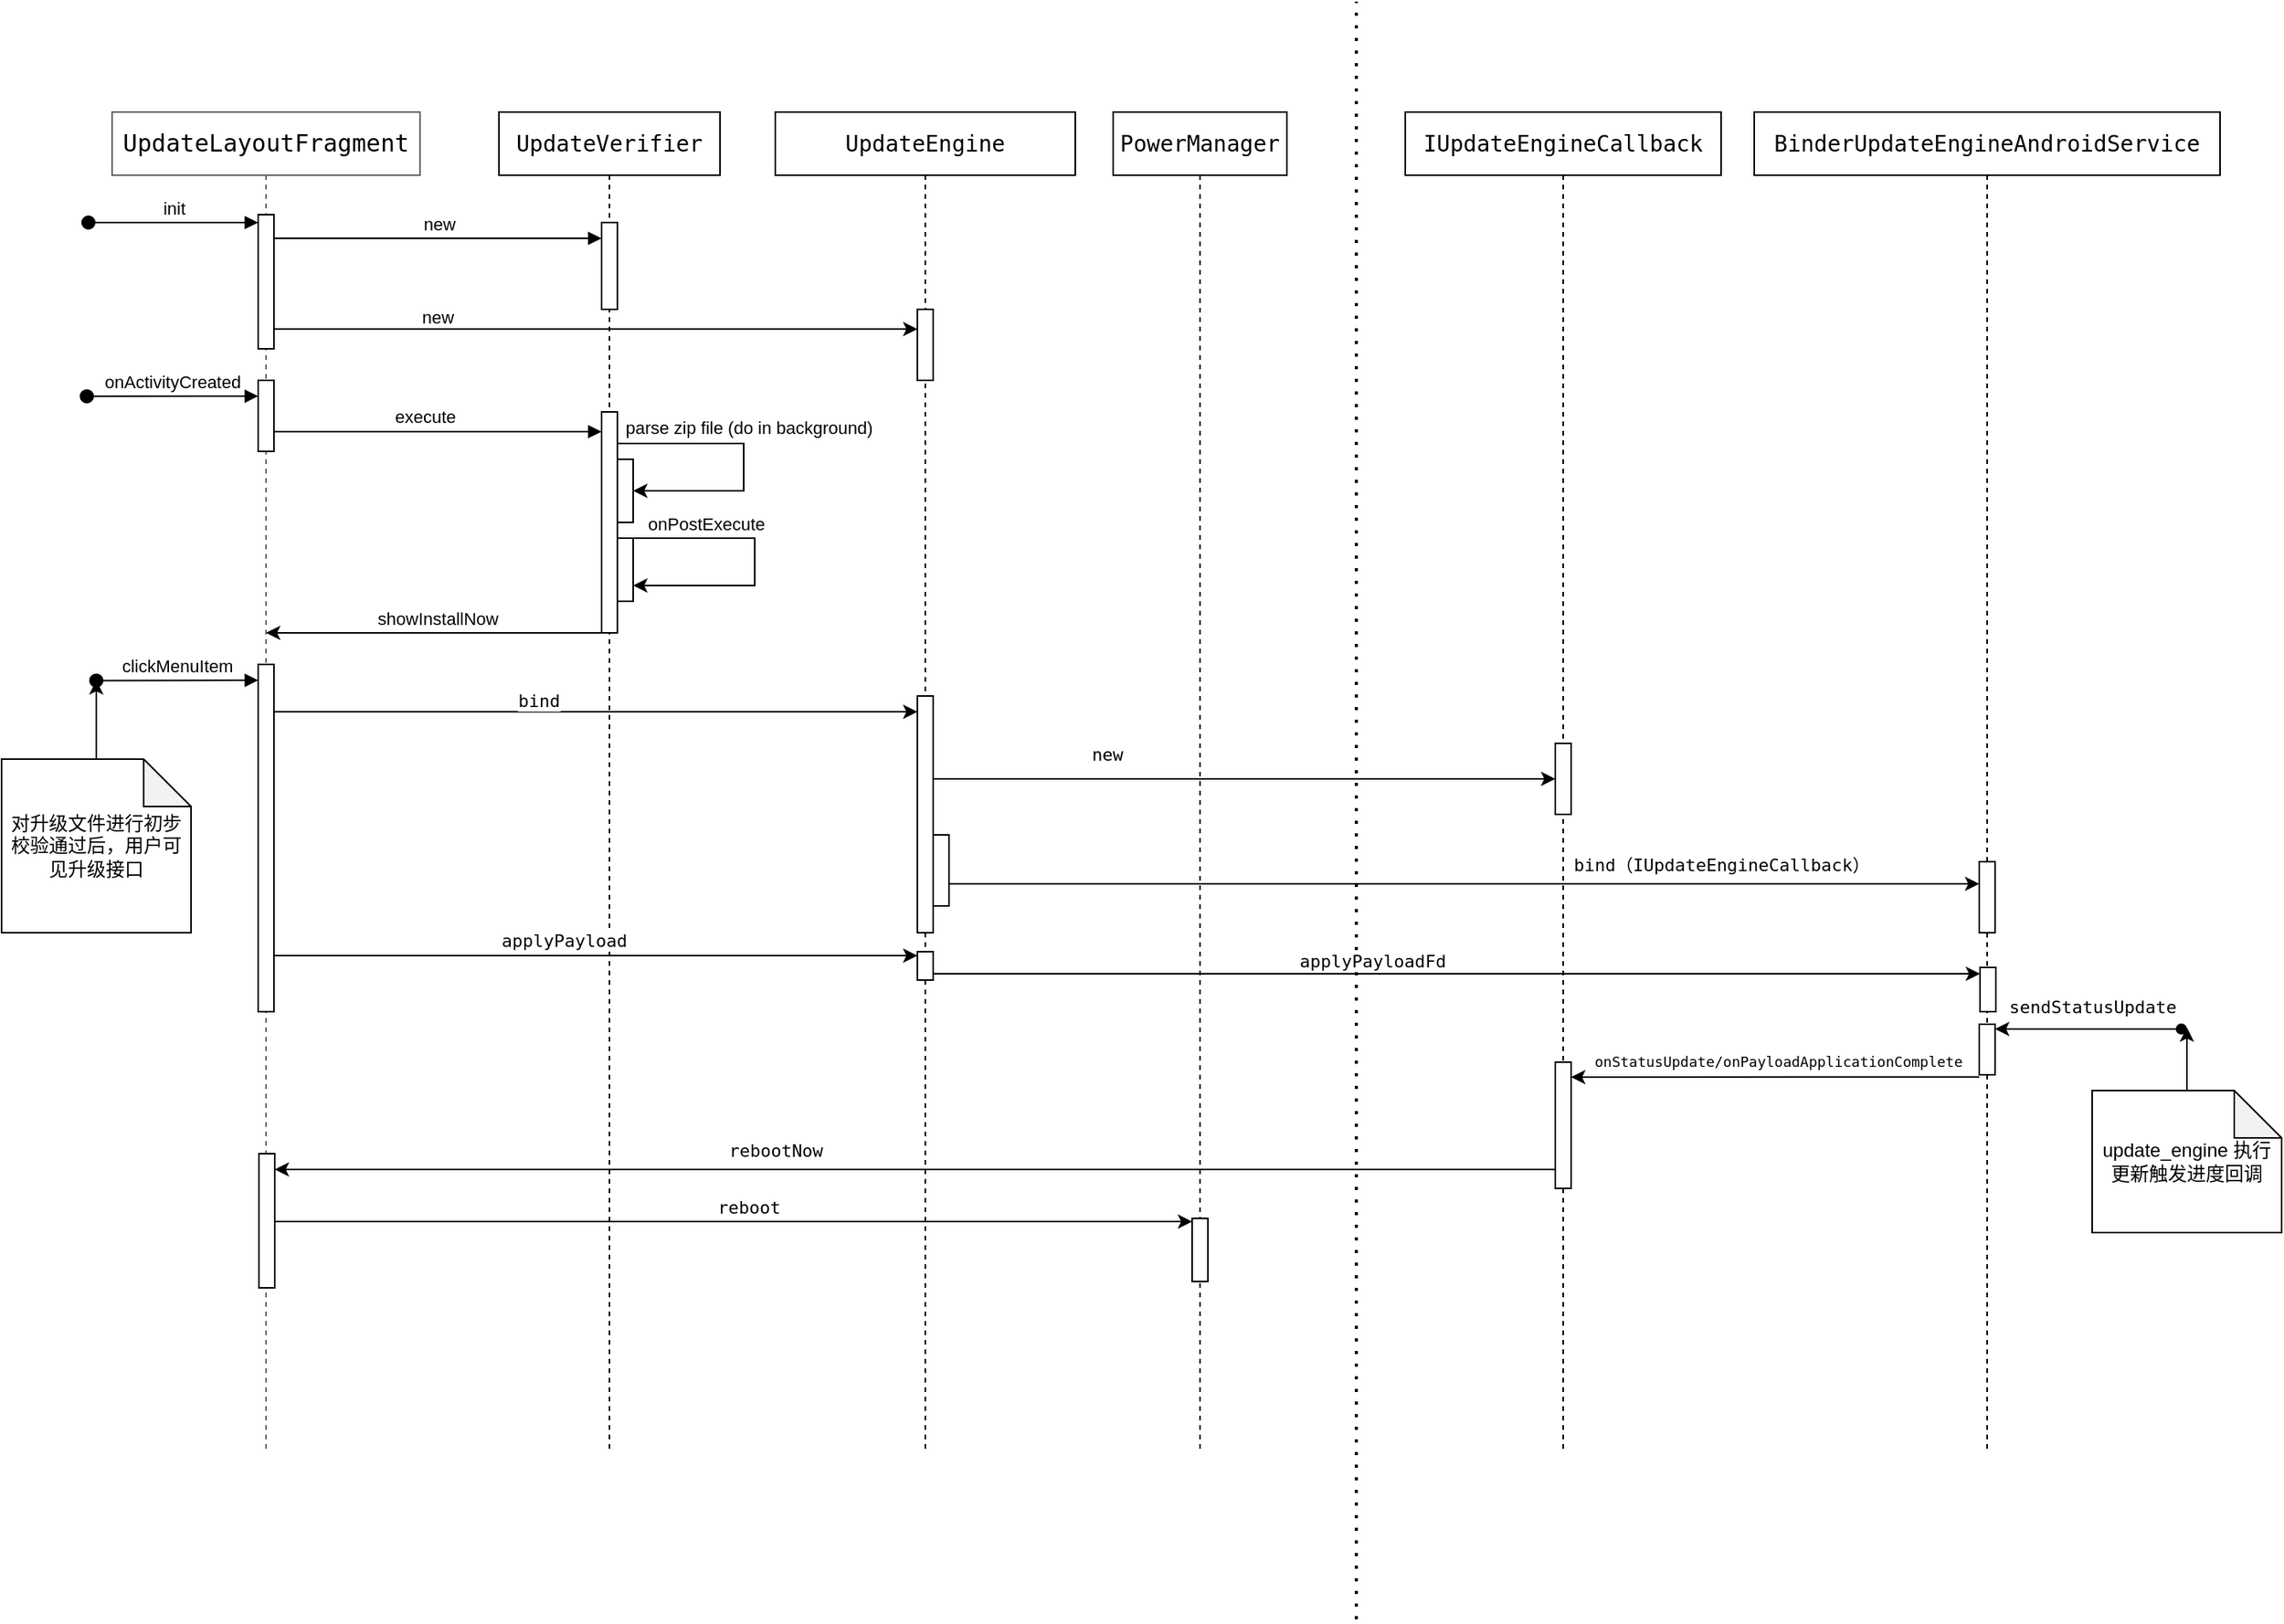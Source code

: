 <mxfile version="21.5.2" type="github">
  <diagram name="Page-1" id="2YBvvXClWsGukQMizWep">
    <mxGraphModel dx="2643" dy="2103" grid="1" gridSize="10" guides="1" tooltips="1" connect="1" arrows="1" fold="1" page="1" pageScale="1" pageWidth="850" pageHeight="1100" math="0" shadow="0">
      <root>
        <mxCell id="0" />
        <mxCell id="1" parent="0" />
        <mxCell id="wsWi3bMlTMWLQj8raXSB-1" value="&lt;div style=&quot;font-family: &amp;quot;Source Code Pro&amp;quot;, monospace; font-size: 11.3pt;&quot;&gt;&lt;font style=&quot;&quot; color=&quot;#000000&quot;&gt;UpdateLayoutFragment&lt;/font&gt;&lt;/div&gt;" style="shape=umlLifeline;perimeter=lifelinePerimeter;whiteSpace=wrap;html=1;container=0;dropTarget=0;collapsible=0;recursiveResize=0;outlineConnect=0;portConstraint=eastwest;newEdgeStyle={&quot;edgeStyle&quot;:&quot;elbowEdgeStyle&quot;,&quot;elbow&quot;:&quot;vertical&quot;,&quot;curved&quot;:0,&quot;rounded&quot;:0};fillColor=default;fontColor=#333333;strokeColor=#666666;" vertex="1" parent="1">
          <mxGeometry x="-20" y="70" width="195" height="850" as="geometry" />
        </mxCell>
        <mxCell id="wsWi3bMlTMWLQj8raXSB-2" value="" style="html=1;points=[];perimeter=orthogonalPerimeter;outlineConnect=0;targetShapes=umlLifeline;portConstraint=eastwest;newEdgeStyle={&quot;edgeStyle&quot;:&quot;elbowEdgeStyle&quot;,&quot;elbow&quot;:&quot;vertical&quot;,&quot;curved&quot;:0,&quot;rounded&quot;:0};" vertex="1" parent="wsWi3bMlTMWLQj8raXSB-1">
          <mxGeometry x="92.5" y="65" width="10" height="85" as="geometry" />
        </mxCell>
        <mxCell id="wsWi3bMlTMWLQj8raXSB-3" value="init" style="html=1;verticalAlign=bottom;startArrow=oval;endArrow=block;startSize=8;edgeStyle=elbowEdgeStyle;elbow=vertical;curved=0;rounded=0;" edge="1" parent="wsWi3bMlTMWLQj8raXSB-1" target="wsWi3bMlTMWLQj8raXSB-2">
          <mxGeometry relative="1" as="geometry">
            <mxPoint x="-15" y="70" as="sourcePoint" />
          </mxGeometry>
        </mxCell>
        <mxCell id="wsWi3bMlTMWLQj8raXSB-4" value="" style="html=1;points=[];perimeter=orthogonalPerimeter;outlineConnect=0;targetShapes=umlLifeline;portConstraint=eastwest;newEdgeStyle={&quot;edgeStyle&quot;:&quot;elbowEdgeStyle&quot;,&quot;elbow&quot;:&quot;vertical&quot;,&quot;curved&quot;:0,&quot;rounded&quot;:0};" vertex="1" parent="wsWi3bMlTMWLQj8raXSB-1">
          <mxGeometry x="92.5" y="170" width="10" height="45" as="geometry" />
        </mxCell>
        <mxCell id="wsWi3bMlTMWLQj8raXSB-60" value="" style="html=1;points=[];perimeter=orthogonalPerimeter;outlineConnect=0;targetShapes=umlLifeline;portConstraint=eastwest;newEdgeStyle={&quot;edgeStyle&quot;:&quot;elbowEdgeStyle&quot;,&quot;elbow&quot;:&quot;vertical&quot;,&quot;curved&quot;:0,&quot;rounded&quot;:0};" vertex="1" parent="wsWi3bMlTMWLQj8raXSB-1">
          <mxGeometry x="92.5" y="350" width="10" height="220" as="geometry" />
        </mxCell>
        <mxCell id="wsWi3bMlTMWLQj8raXSB-90" value="" style="html=1;points=[];perimeter=orthogonalPerimeter;outlineConnect=0;targetShapes=umlLifeline;portConstraint=eastwest;newEdgeStyle={&quot;edgeStyle&quot;:&quot;elbowEdgeStyle&quot;,&quot;elbow&quot;:&quot;vertical&quot;,&quot;curved&quot;:0,&quot;rounded&quot;:0};" vertex="1" parent="wsWi3bMlTMWLQj8raXSB-1">
          <mxGeometry x="93" y="660" width="10" height="85" as="geometry" />
        </mxCell>
        <mxCell id="wsWi3bMlTMWLQj8raXSB-6" value="&lt;div style=&quot;font-family: &amp;quot;Source Code Pro&amp;quot;, monospace; font-size: 11.3pt;&quot;&gt;&lt;div style=&quot;font-size: 10.5pt;&quot;&gt;UpdateEngine&lt;/div&gt;&lt;/div&gt;" style="shape=umlLifeline;perimeter=lifelinePerimeter;whiteSpace=wrap;html=1;container=0;dropTarget=0;collapsible=0;recursiveResize=0;outlineConnect=0;portConstraint=eastwest;newEdgeStyle={&quot;edgeStyle&quot;:&quot;elbowEdgeStyle&quot;,&quot;elbow&quot;:&quot;vertical&quot;,&quot;curved&quot;:0,&quot;rounded&quot;:0};" vertex="1" parent="1">
          <mxGeometry x="400" y="70" width="190" height="850" as="geometry" />
        </mxCell>
        <mxCell id="wsWi3bMlTMWLQj8raXSB-61" value="" style="html=1;points=[];perimeter=orthogonalPerimeter;outlineConnect=0;targetShapes=umlLifeline;portConstraint=eastwest;newEdgeStyle={&quot;edgeStyle&quot;:&quot;elbowEdgeStyle&quot;,&quot;elbow&quot;:&quot;vertical&quot;,&quot;curved&quot;:0,&quot;rounded&quot;:0};" vertex="1" parent="wsWi3bMlTMWLQj8raXSB-6">
          <mxGeometry x="90" y="370" width="10" height="150" as="geometry" />
        </mxCell>
        <mxCell id="wsWi3bMlTMWLQj8raXSB-64" value="" style="html=1;points=[];perimeter=orthogonalPerimeter;outlineConnect=0;targetShapes=umlLifeline;portConstraint=eastwest;newEdgeStyle={&quot;edgeStyle&quot;:&quot;elbowEdgeStyle&quot;,&quot;elbow&quot;:&quot;vertical&quot;,&quot;curved&quot;:0,&quot;rounded&quot;:0};" vertex="1" parent="wsWi3bMlTMWLQj8raXSB-6">
          <mxGeometry x="90" y="125" width="10" height="45" as="geometry" />
        </mxCell>
        <mxCell id="wsWi3bMlTMWLQj8raXSB-74" value="" style="html=1;points=[];perimeter=orthogonalPerimeter;outlineConnect=0;targetShapes=umlLifeline;portConstraint=eastwest;newEdgeStyle={&quot;edgeStyle&quot;:&quot;elbowEdgeStyle&quot;,&quot;elbow&quot;:&quot;vertical&quot;,&quot;curved&quot;:0,&quot;rounded&quot;:0};" vertex="1" parent="wsWi3bMlTMWLQj8raXSB-6">
          <mxGeometry x="100" y="458" width="10" height="45" as="geometry" />
        </mxCell>
        <mxCell id="wsWi3bMlTMWLQj8raXSB-105" style="edgeStyle=elbowEdgeStyle;rounded=0;orthogonalLoop=1;jettySize=auto;html=1;elbow=vertical;curved=0;" edge="1" parent="wsWi3bMlTMWLQj8raXSB-6" source="wsWi3bMlTMWLQj8raXSB-102" target="wsWi3bMlTMWLQj8raXSB-6">
          <mxGeometry relative="1" as="geometry" />
        </mxCell>
        <mxCell id="wsWi3bMlTMWLQj8raXSB-102" value="" style="html=1;points=[];perimeter=orthogonalPerimeter;outlineConnect=0;targetShapes=umlLifeline;portConstraint=eastwest;newEdgeStyle={&quot;edgeStyle&quot;:&quot;elbowEdgeStyle&quot;,&quot;elbow&quot;:&quot;vertical&quot;,&quot;curved&quot;:0,&quot;rounded&quot;:0};" vertex="1" parent="wsWi3bMlTMWLQj8raXSB-6">
          <mxGeometry x="90" y="532" width="10" height="18" as="geometry" />
        </mxCell>
        <mxCell id="wsWi3bMlTMWLQj8raXSB-8" value="new" style="html=1;verticalAlign=bottom;endArrow=block;edgeStyle=elbowEdgeStyle;elbow=vertical;curved=0;rounded=0;" edge="1" parent="1" source="wsWi3bMlTMWLQj8raXSB-2" target="wsWi3bMlTMWLQj8raXSB-7">
          <mxGeometry relative="1" as="geometry">
            <mxPoint x="210" y="160" as="sourcePoint" />
            <Array as="points">
              <mxPoint x="195" y="150" />
            </Array>
          </mxGeometry>
        </mxCell>
        <mxCell id="wsWi3bMlTMWLQj8raXSB-9" value="&lt;div style=&quot;font-family: &amp;quot;Source Code Pro&amp;quot;, monospace; font-size: 11.3pt;&quot;&gt;&lt;div style=&quot;font-size: 11.3pt;&quot;&gt;&lt;div style=&quot;font-size: 10.5pt;&quot;&gt;IUpdateEngineCallback&lt;/div&gt;&lt;/div&gt;&lt;/div&gt;" style="shape=umlLifeline;perimeter=lifelinePerimeter;whiteSpace=wrap;html=1;container=0;dropTarget=0;collapsible=0;recursiveResize=0;outlineConnect=0;portConstraint=eastwest;newEdgeStyle={&quot;edgeStyle&quot;:&quot;elbowEdgeStyle&quot;,&quot;elbow&quot;:&quot;vertical&quot;,&quot;curved&quot;:0,&quot;rounded&quot;:0};" vertex="1" parent="1">
          <mxGeometry x="799" y="70" width="200" height="850" as="geometry" />
        </mxCell>
        <mxCell id="wsWi3bMlTMWLQj8raXSB-10" style="edgeStyle=elbowEdgeStyle;rounded=0;orthogonalLoop=1;jettySize=auto;html=1;elbow=vertical;curved=0;" edge="1" parent="wsWi3bMlTMWLQj8raXSB-9" target="wsWi3bMlTMWLQj8raXSB-9">
          <mxGeometry relative="1" as="geometry">
            <mxPoint x="100" y="250" as="sourcePoint" />
          </mxGeometry>
        </mxCell>
        <mxCell id="wsWi3bMlTMWLQj8raXSB-71" value="" style="html=1;points=[];perimeter=orthogonalPerimeter;outlineConnect=0;targetShapes=umlLifeline;portConstraint=eastwest;newEdgeStyle={&quot;edgeStyle&quot;:&quot;elbowEdgeStyle&quot;,&quot;elbow&quot;:&quot;vertical&quot;,&quot;curved&quot;:0,&quot;rounded&quot;:0};" vertex="1" parent="wsWi3bMlTMWLQj8raXSB-9">
          <mxGeometry x="95" y="400" width="10" height="45" as="geometry" />
        </mxCell>
        <mxCell id="wsWi3bMlTMWLQj8raXSB-86" value="" style="html=1;points=[];perimeter=orthogonalPerimeter;outlineConnect=0;targetShapes=umlLifeline;portConstraint=eastwest;newEdgeStyle={&quot;edgeStyle&quot;:&quot;elbowEdgeStyle&quot;,&quot;elbow&quot;:&quot;vertical&quot;,&quot;curved&quot;:0,&quot;rounded&quot;:0};" vertex="1" parent="wsWi3bMlTMWLQj8raXSB-9">
          <mxGeometry x="95" y="602" width="10" height="80" as="geometry" />
        </mxCell>
        <mxCell id="wsWi3bMlTMWLQj8raXSB-12" value="&lt;div style=&quot;font-family: &amp;quot;Source Code Pro&amp;quot;, monospace; font-size: 11.3pt;&quot;&gt;&lt;div style=&quot;font-size: 10.5pt;&quot;&gt;UpdateVerifier&lt;/div&gt;&lt;/div&gt;" style="shape=umlLifeline;perimeter=lifelinePerimeter;whiteSpace=wrap;html=1;container=0;dropTarget=0;collapsible=0;recursiveResize=0;outlineConnect=0;portConstraint=eastwest;newEdgeStyle={&quot;edgeStyle&quot;:&quot;elbowEdgeStyle&quot;,&quot;elbow&quot;:&quot;vertical&quot;,&quot;curved&quot;:0,&quot;rounded&quot;:0};" vertex="1" parent="1">
          <mxGeometry x="225" y="70" width="140" height="850" as="geometry" />
        </mxCell>
        <mxCell id="wsWi3bMlTMWLQj8raXSB-13" value="" style="html=1;points=[];perimeter=orthogonalPerimeter;outlineConnect=0;targetShapes=umlLifeline;portConstraint=eastwest;newEdgeStyle={&quot;edgeStyle&quot;:&quot;elbowEdgeStyle&quot;,&quot;elbow&quot;:&quot;vertical&quot;,&quot;curved&quot;:0,&quot;rounded&quot;:0};" vertex="1" parent="wsWi3bMlTMWLQj8raXSB-12">
          <mxGeometry x="65" y="190" width="10" height="140" as="geometry" />
        </mxCell>
        <mxCell id="wsWi3bMlTMWLQj8raXSB-7" value="" style="html=1;points=[];perimeter=orthogonalPerimeter;outlineConnect=0;targetShapes=umlLifeline;portConstraint=eastwest;newEdgeStyle={&quot;edgeStyle&quot;:&quot;elbowEdgeStyle&quot;,&quot;elbow&quot;:&quot;vertical&quot;,&quot;curved&quot;:0,&quot;rounded&quot;:0};" vertex="1" parent="wsWi3bMlTMWLQj8raXSB-12">
          <mxGeometry x="65" y="70" width="10" height="55" as="geometry" />
        </mxCell>
        <mxCell id="wsWi3bMlTMWLQj8raXSB-41" value="" style="html=1;points=[];perimeter=orthogonalPerimeter;outlineConnect=0;targetShapes=umlLifeline;portConstraint=eastwest;newEdgeStyle={&quot;edgeStyle&quot;:&quot;elbowEdgeStyle&quot;,&quot;elbow&quot;:&quot;vertical&quot;,&quot;curved&quot;:0,&quot;rounded&quot;:0};" vertex="1" parent="wsWi3bMlTMWLQj8raXSB-12">
          <mxGeometry x="75" y="220" width="10" height="40" as="geometry" />
        </mxCell>
        <mxCell id="wsWi3bMlTMWLQj8raXSB-40" value="" style="endArrow=classic;html=1;rounded=0;endFill=1;" edge="1" parent="wsWi3bMlTMWLQj8raXSB-12" source="wsWi3bMlTMWLQj8raXSB-13" target="wsWi3bMlTMWLQj8raXSB-41">
          <mxGeometry width="50" height="50" relative="1" as="geometry">
            <mxPoint x="75.004" y="210" as="sourcePoint" />
            <mxPoint x="155" y="260" as="targetPoint" />
            <Array as="points">
              <mxPoint x="155" y="210" />
              <mxPoint x="155" y="240" />
            </Array>
          </mxGeometry>
        </mxCell>
        <mxCell id="wsWi3bMlTMWLQj8raXSB-45" value="" style="html=1;points=[];perimeter=orthogonalPerimeter;outlineConnect=0;targetShapes=umlLifeline;portConstraint=eastwest;newEdgeStyle={&quot;edgeStyle&quot;:&quot;elbowEdgeStyle&quot;,&quot;elbow&quot;:&quot;vertical&quot;,&quot;curved&quot;:0,&quot;rounded&quot;:0};" vertex="1" parent="wsWi3bMlTMWLQj8raXSB-12">
          <mxGeometry x="75" y="270" width="10" height="40" as="geometry" />
        </mxCell>
        <mxCell id="wsWi3bMlTMWLQj8raXSB-15" value="" style="edgeStyle=elbowEdgeStyle;rounded=0;orthogonalLoop=1;jettySize=auto;html=1;elbow=vertical;curved=0;endArrow=block;endFill=1;" edge="1" parent="1" source="wsWi3bMlTMWLQj8raXSB-4" target="wsWi3bMlTMWLQj8raXSB-13">
          <mxGeometry relative="1" as="geometry" />
        </mxCell>
        <mxCell id="wsWi3bMlTMWLQj8raXSB-16" value="execute" style="edgeLabel;html=1;align=center;verticalAlign=middle;resizable=0;points=[];" vertex="1" connectable="0" parent="wsWi3bMlTMWLQj8raXSB-15">
          <mxGeometry x="-0.181" y="-1" relative="1" as="geometry">
            <mxPoint x="10" y="-11" as="offset" />
          </mxGeometry>
        </mxCell>
        <mxCell id="wsWi3bMlTMWLQj8raXSB-19" value="&lt;div style=&quot;font-family: &amp;quot;Source Code Pro&amp;quot;, monospace; font-size: 11.3pt;&quot;&gt;&lt;div style=&quot;font-size: 11.3pt;&quot;&gt;&lt;div style=&quot;font-size: 10.5pt;&quot;&gt;BinderUpdateEngineAndroidService&lt;/div&gt;&lt;/div&gt;&lt;/div&gt;" style="shape=umlLifeline;perimeter=lifelinePerimeter;whiteSpace=wrap;html=1;container=0;dropTarget=0;collapsible=0;recursiveResize=0;outlineConnect=0;portConstraint=eastwest;newEdgeStyle={&quot;edgeStyle&quot;:&quot;elbowEdgeStyle&quot;,&quot;elbow&quot;:&quot;vertical&quot;,&quot;curved&quot;:0,&quot;rounded&quot;:0};" vertex="1" parent="1">
          <mxGeometry x="1020" y="70" width="295" height="850" as="geometry" />
        </mxCell>
        <mxCell id="wsWi3bMlTMWLQj8raXSB-75" value="" style="html=1;points=[];perimeter=orthogonalPerimeter;outlineConnect=0;targetShapes=umlLifeline;portConstraint=eastwest;newEdgeStyle={&quot;edgeStyle&quot;:&quot;elbowEdgeStyle&quot;,&quot;elbow&quot;:&quot;vertical&quot;,&quot;curved&quot;:0,&quot;rounded&quot;:0};" vertex="1" parent="wsWi3bMlTMWLQj8raXSB-19">
          <mxGeometry x="142.5" y="475" width="10" height="45" as="geometry" />
        </mxCell>
        <mxCell id="wsWi3bMlTMWLQj8raXSB-81" value="" style="html=1;points=[];perimeter=orthogonalPerimeter;outlineConnect=0;targetShapes=umlLifeline;portConstraint=eastwest;newEdgeStyle={&quot;edgeStyle&quot;:&quot;elbowEdgeStyle&quot;,&quot;elbow&quot;:&quot;vertical&quot;,&quot;curved&quot;:0,&quot;rounded&quot;:0};" vertex="1" parent="wsWi3bMlTMWLQj8raXSB-19">
          <mxGeometry x="142.5" y="578" width="10" height="32" as="geometry" />
        </mxCell>
        <mxCell id="wsWi3bMlTMWLQj8raXSB-106" value="" style="html=1;points=[];perimeter=orthogonalPerimeter;outlineConnect=0;targetShapes=umlLifeline;portConstraint=eastwest;newEdgeStyle={&quot;edgeStyle&quot;:&quot;elbowEdgeStyle&quot;,&quot;elbow&quot;:&quot;vertical&quot;,&quot;curved&quot;:0,&quot;rounded&quot;:0};" vertex="1" parent="wsWi3bMlTMWLQj8raXSB-19">
          <mxGeometry x="143" y="542" width="10" height="28" as="geometry" />
        </mxCell>
        <mxCell id="wsWi3bMlTMWLQj8raXSB-84" style="edgeStyle=orthogonalEdgeStyle;rounded=0;orthogonalLoop=1;jettySize=auto;html=1;" edge="1" parent="1" source="wsWi3bMlTMWLQj8raXSB-31">
          <mxGeometry relative="1" as="geometry">
            <mxPoint x="1294" y="650" as="targetPoint" />
          </mxGeometry>
        </mxCell>
        <mxCell id="wsWi3bMlTMWLQj8raXSB-31" value="update_engine 执行更新触发进度回调" style="shape=note;whiteSpace=wrap;html=1;backgroundOutline=1;darkOpacity=0.05;" vertex="1" parent="1">
          <mxGeometry x="1234" y="690" width="120" height="90" as="geometry" />
        </mxCell>
        <mxCell id="wsWi3bMlTMWLQj8raXSB-38" value="onActivityCreated" style="html=1;verticalAlign=bottom;startArrow=oval;endArrow=block;startSize=8;edgeStyle=elbowEdgeStyle;elbow=vertical;curved=0;rounded=0;" edge="1" parent="1" target="wsWi3bMlTMWLQj8raXSB-4">
          <mxGeometry relative="1" as="geometry">
            <mxPoint x="-36" y="250.1" as="sourcePoint" />
            <mxPoint x="72" y="250.1" as="targetPoint" />
          </mxGeometry>
        </mxCell>
        <mxCell id="wsWi3bMlTMWLQj8raXSB-44" value="parse zip file (do in background)" style="edgeLabel;html=1;align=center;verticalAlign=middle;resizable=0;points=[];" vertex="1" connectable="0" parent="1">
          <mxGeometry x="387" y="269.003" as="geometry">
            <mxPoint x="-4" y="1" as="offset" />
          </mxGeometry>
        </mxCell>
        <mxCell id="wsWi3bMlTMWLQj8raXSB-46" value="" style="endArrow=classic;html=1;rounded=0;endFill=1;" edge="1" parent="1" target="wsWi3bMlTMWLQj8raXSB-45">
          <mxGeometry width="50" height="50" relative="1" as="geometry">
            <mxPoint x="307" y="340" as="sourcePoint" />
            <mxPoint x="317" y="370" as="targetPoint" />
            <Array as="points">
              <mxPoint x="387" y="340" />
              <mxPoint x="387" y="370" />
            </Array>
          </mxGeometry>
        </mxCell>
        <mxCell id="wsWi3bMlTMWLQj8raXSB-47" value="onPostExecute" style="edgeLabel;html=1;align=center;verticalAlign=middle;resizable=0;points=[];" vertex="1" connectable="0" parent="1">
          <mxGeometry x="360" y="330.003" as="geometry">
            <mxPoint x="-4" y="1" as="offset" />
          </mxGeometry>
        </mxCell>
        <mxCell id="wsWi3bMlTMWLQj8raXSB-56" value="showInstallNow" style="edgeLabel;html=1;align=center;verticalAlign=middle;resizable=0;points=[];" vertex="1" connectable="0" parent="1">
          <mxGeometry x="190" y="390.003" as="geometry">
            <mxPoint x="-4" y="1" as="offset" />
          </mxGeometry>
        </mxCell>
        <mxCell id="wsWi3bMlTMWLQj8raXSB-55" value="" style="endArrow=classic;html=1;rounded=0;endFill=1;" edge="1" parent="1" target="wsWi3bMlTMWLQj8raXSB-1" source="wsWi3bMlTMWLQj8raXSB-13">
          <mxGeometry width="50" height="50" relative="1" as="geometry">
            <mxPoint x="307" y="400" as="sourcePoint" />
            <mxPoint x="310" y="430" as="targetPoint" />
            <Array as="points">
              <mxPoint x="260" y="400" />
              <mxPoint x="150" y="400" />
            </Array>
          </mxGeometry>
        </mxCell>
        <mxCell id="wsWi3bMlTMWLQj8raXSB-59" value="clickMenuItem" style="html=1;verticalAlign=bottom;startArrow=oval;endArrow=block;startSize=8;edgeStyle=elbowEdgeStyle;elbow=vertical;curved=0;rounded=0;" edge="1" parent="1" target="wsWi3bMlTMWLQj8raXSB-60">
          <mxGeometry relative="1" as="geometry">
            <mxPoint x="-30" y="430.2" as="sourcePoint" />
            <mxPoint x="70" y="430" as="targetPoint" />
          </mxGeometry>
        </mxCell>
        <mxCell id="wsWi3bMlTMWLQj8raXSB-62" value="" style="edgeStyle=elbowEdgeStyle;rounded=0;orthogonalLoop=1;jettySize=auto;html=1;elbow=vertical;curved=0;" edge="1" parent="1" source="wsWi3bMlTMWLQj8raXSB-60">
          <mxGeometry relative="1" as="geometry">
            <mxPoint x="82.5" y="450" as="sourcePoint" />
            <mxPoint x="490" y="450" as="targetPoint" />
          </mxGeometry>
        </mxCell>
        <mxCell id="wsWi3bMlTMWLQj8raXSB-63" value="&lt;div style=&quot;font-family: &amp;quot;Source Code Pro&amp;quot;, monospace;&quot;&gt;&lt;font style=&quot;font-size: 11px;&quot;&gt;bind&lt;/font&gt;&lt;/div&gt;" style="edgeLabel;html=1;align=center;verticalAlign=middle;resizable=0;points=[];" vertex="1" connectable="0" parent="1">
          <mxGeometry x="250" y="436.003" as="geometry">
            <mxPoint y="7" as="offset" />
          </mxGeometry>
        </mxCell>
        <mxCell id="wsWi3bMlTMWLQj8raXSB-65" value="" style="edgeStyle=elbowEdgeStyle;rounded=0;orthogonalLoop=1;jettySize=auto;html=1;elbow=vertical;curved=0;" edge="1" parent="1" source="wsWi3bMlTMWLQj8raXSB-2" target="wsWi3bMlTMWLQj8raXSB-64">
          <mxGeometry relative="1" as="geometry" />
        </mxCell>
        <mxCell id="wsWi3bMlTMWLQj8raXSB-69" value="new" style="edgeLabel;html=1;align=center;verticalAlign=middle;resizable=0;points=[];" vertex="1" connectable="0" parent="1">
          <mxGeometry x="184.0" y="275.6" as="geometry">
            <mxPoint x="2" y="-76" as="offset" />
          </mxGeometry>
        </mxCell>
        <mxCell id="wsWi3bMlTMWLQj8raXSB-72" value="" style="edgeStyle=elbowEdgeStyle;rounded=0;orthogonalLoop=1;jettySize=auto;html=1;elbow=vertical;curved=0;" edge="1" parent="1" source="wsWi3bMlTMWLQj8raXSB-61" target="wsWi3bMlTMWLQj8raXSB-71">
          <mxGeometry relative="1" as="geometry" />
        </mxCell>
        <mxCell id="wsWi3bMlTMWLQj8raXSB-73" value="&lt;div style=&quot;font-family: &amp;quot;Source Code Pro&amp;quot;, monospace;&quot;&gt;&lt;font style=&quot;font-size: 11px;&quot;&gt;new&lt;/font&gt;&lt;/div&gt;" style="edgeLabel;html=1;align=center;verticalAlign=middle;resizable=0;points=[];" vertex="1" connectable="0" parent="1">
          <mxGeometry x="610" y="470.003" as="geometry">
            <mxPoint y="7" as="offset" />
          </mxGeometry>
        </mxCell>
        <mxCell id="wsWi3bMlTMWLQj8raXSB-76" value="" style="edgeStyle=elbowEdgeStyle;rounded=0;orthogonalLoop=1;jettySize=auto;html=1;elbow=vertical;curved=0;" edge="1" parent="1" source="wsWi3bMlTMWLQj8raXSB-74" target="wsWi3bMlTMWLQj8raXSB-75">
          <mxGeometry relative="1" as="geometry" />
        </mxCell>
        <mxCell id="wsWi3bMlTMWLQj8raXSB-79" value="" style="endArrow=none;dashed=1;html=1;dashPattern=1 3;strokeWidth=2;rounded=0;" edge="1" parent="1">
          <mxGeometry width="50" height="50" relative="1" as="geometry">
            <mxPoint x="768" y="1025" as="sourcePoint" />
            <mxPoint x="768" as="targetPoint" />
          </mxGeometry>
        </mxCell>
        <mxCell id="wsWi3bMlTMWLQj8raXSB-80" value="&lt;div style=&quot;font-family: &amp;quot;Source Code Pro&amp;quot;, monospace;&quot;&gt;bind（IUpdateEngineCallback）&lt;/div&gt;" style="edgeLabel;html=1;align=center;verticalAlign=middle;resizable=0;points=[];" vertex="1" connectable="0" parent="1">
          <mxGeometry x="999" y="540.003" as="geometry">
            <mxPoint y="7" as="offset" />
          </mxGeometry>
        </mxCell>
        <mxCell id="wsWi3bMlTMWLQj8raXSB-82" value="" style="endArrow=classic;html=1;rounded=0;shadow=0;startArrow=oval;startFill=1;" edge="1" parent="1">
          <mxGeometry width="50" height="50" relative="1" as="geometry">
            <mxPoint x="1290.48" y="651" as="sourcePoint" />
            <mxPoint x="1172.5" y="651" as="targetPoint" />
            <Array as="points">
              <mxPoint x="1290.48" y="651" />
              <mxPoint x="1260.48" y="651" />
            </Array>
          </mxGeometry>
        </mxCell>
        <mxCell id="wsWi3bMlTMWLQj8raXSB-85" value="&lt;div style=&quot;font-family: &amp;quot;Source Code Pro&amp;quot;, monospace;&quot;&gt;sendStatusUpdate&lt;/div&gt;" style="edgeLabel;html=1;align=center;verticalAlign=middle;resizable=0;points=[];" vertex="1" connectable="0" parent="1">
          <mxGeometry x="1234" y="630.003" as="geometry">
            <mxPoint y="7" as="offset" />
          </mxGeometry>
        </mxCell>
        <mxCell id="wsWi3bMlTMWLQj8raXSB-87" value="" style="edgeStyle=elbowEdgeStyle;rounded=0;orthogonalLoop=1;jettySize=auto;html=1;elbow=vertical;curved=0;" edge="1" parent="1">
          <mxGeometry relative="1" as="geometry">
            <mxPoint x="1162.5" y="681.391" as="sourcePoint" />
            <mxPoint x="904" y="681.391" as="targetPoint" />
          </mxGeometry>
        </mxCell>
        <mxCell id="wsWi3bMlTMWLQj8raXSB-89" value="&lt;div style=&quot;font-family: &amp;quot;Source Code Pro&amp;quot;, monospace;&quot;&gt;&lt;font style=&quot;font-size: 9px;&quot;&gt;onStatusUpdate/onPayloadApplicationComplete&lt;/font&gt;&lt;/div&gt;" style="edgeLabel;html=1;align=center;verticalAlign=middle;resizable=0;points=[];" vertex="1" connectable="0" parent="1">
          <mxGeometry x="1035" y="664.003" as="geometry">
            <mxPoint y="7" as="offset" />
          </mxGeometry>
        </mxCell>
        <mxCell id="wsWi3bMlTMWLQj8raXSB-91" value="" style="edgeStyle=elbowEdgeStyle;rounded=0;orthogonalLoop=1;jettySize=auto;html=1;elbow=vertical;curved=0;" edge="1" parent="1" source="wsWi3bMlTMWLQj8raXSB-86" target="wsWi3bMlTMWLQj8raXSB-90">
          <mxGeometry relative="1" as="geometry">
            <mxPoint x="764.68" y="740.001" as="sourcePoint" />
            <mxPoint x="120.0" y="746.045" as="targetPoint" />
            <Array as="points">
              <mxPoint x="670" y="740" />
            </Array>
          </mxGeometry>
        </mxCell>
        <mxCell id="wsWi3bMlTMWLQj8raXSB-92" value="&lt;div style=&quot;font-family: &amp;quot;Source Code Pro&amp;quot;, monospace;&quot;&gt;&lt;font style=&quot;font-size: 11px;&quot;&gt;rebootNow&lt;/font&gt;&lt;/div&gt;" style="edgeLabel;html=1;align=center;verticalAlign=middle;resizable=0;points=[];" vertex="1" connectable="0" parent="1">
          <mxGeometry x="400" y="721.003" as="geometry">
            <mxPoint y="7" as="offset" />
          </mxGeometry>
        </mxCell>
        <mxCell id="wsWi3bMlTMWLQj8raXSB-93" value="&lt;div style=&quot;font-family: &amp;quot;Source Code Pro&amp;quot;, monospace; font-size: 11.3pt;&quot;&gt;&lt;div style=&quot;font-size: 11.3pt;&quot;&gt;&lt;div style=&quot;font-size: 10.5pt;&quot;&gt;PowerManager&lt;/div&gt;&lt;/div&gt;&lt;/div&gt;" style="shape=umlLifeline;perimeter=lifelinePerimeter;whiteSpace=wrap;html=1;container=0;dropTarget=0;collapsible=0;recursiveResize=0;outlineConnect=0;portConstraint=eastwest;newEdgeStyle={&quot;edgeStyle&quot;:&quot;elbowEdgeStyle&quot;,&quot;elbow&quot;:&quot;vertical&quot;,&quot;curved&quot;:0,&quot;rounded&quot;:0};" vertex="1" parent="1">
          <mxGeometry x="614" y="70" width="110" height="850" as="geometry" />
        </mxCell>
        <mxCell id="wsWi3bMlTMWLQj8raXSB-95" value="" style="html=1;points=[];perimeter=orthogonalPerimeter;outlineConnect=0;targetShapes=umlLifeline;portConstraint=eastwest;newEdgeStyle={&quot;edgeStyle&quot;:&quot;elbowEdgeStyle&quot;,&quot;elbow&quot;:&quot;vertical&quot;,&quot;curved&quot;:0,&quot;rounded&quot;:0};" vertex="1" parent="wsWi3bMlTMWLQj8raXSB-93">
          <mxGeometry x="50" y="701" width="10" height="40" as="geometry" />
        </mxCell>
        <mxCell id="wsWi3bMlTMWLQj8raXSB-96" style="edgeStyle=elbowEdgeStyle;rounded=0;orthogonalLoop=1;jettySize=auto;html=1;elbow=vertical;curved=0;" edge="1" parent="1" target="wsWi3bMlTMWLQj8raXSB-95">
          <mxGeometry relative="1" as="geometry">
            <mxPoint x="83" y="772.947" as="sourcePoint" />
            <mxPoint x="1322.5" y="772.947" as="targetPoint" />
          </mxGeometry>
        </mxCell>
        <mxCell id="wsWi3bMlTMWLQj8raXSB-97" value="&lt;div style=&quot;font-family: &amp;quot;Source Code Pro&amp;quot;, monospace;&quot;&gt;&lt;font style=&quot;font-size: 11px;&quot;&gt;reboot&lt;/font&gt;&lt;/div&gt;" style="edgeLabel;html=1;align=center;verticalAlign=middle;resizable=0;points=[];" vertex="1" connectable="0" parent="1">
          <mxGeometry x="812" y="762.003" as="geometry">
            <mxPoint x="-429" y="2" as="offset" />
          </mxGeometry>
        </mxCell>
        <mxCell id="wsWi3bMlTMWLQj8raXSB-103" value="" style="edgeStyle=elbowEdgeStyle;rounded=0;orthogonalLoop=1;jettySize=auto;html=1;elbow=vertical;curved=0;" edge="1" parent="1">
          <mxGeometry relative="1" as="geometry">
            <mxPoint x="82.5" y="604.478" as="sourcePoint" />
            <mxPoint x="490" y="604.478" as="targetPoint" />
          </mxGeometry>
        </mxCell>
        <mxCell id="wsWi3bMlTMWLQj8raXSB-104" value="&lt;div style=&quot;font-family: &amp;quot;Source Code Pro&amp;quot;, monospace;&quot;&gt;&lt;font style=&quot;font-size: 11px;&quot;&gt;applyPayload&lt;/font&gt;&lt;/div&gt;" style="edgeLabel;html=1;align=center;verticalAlign=middle;resizable=0;points=[];" vertex="1" connectable="0" parent="1">
          <mxGeometry x="270" y="600.003" as="geometry">
            <mxPoint x="-4" y="-5" as="offset" />
          </mxGeometry>
        </mxCell>
        <mxCell id="wsWi3bMlTMWLQj8raXSB-107" value="" style="edgeStyle=elbowEdgeStyle;rounded=0;orthogonalLoop=1;jettySize=auto;html=1;elbow=vertical;curved=0;" edge="1" parent="1" source="wsWi3bMlTMWLQj8raXSB-102" target="wsWi3bMlTMWLQj8raXSB-106">
          <mxGeometry relative="1" as="geometry" />
        </mxCell>
        <mxCell id="wsWi3bMlTMWLQj8raXSB-108" value="&lt;div style=&quot;font-family: &amp;quot;Source Code Pro&amp;quot;, monospace;&quot;&gt;&lt;font style=&quot;font-size: 11px;&quot;&gt;applyPayloadFd&lt;/font&gt;&lt;/div&gt;" style="edgeLabel;html=1;align=center;verticalAlign=middle;resizable=0;points=[];" vertex="1" connectable="0" parent="1">
          <mxGeometry x="358" y="610.003" as="geometry">
            <mxPoint x="420" y="-2" as="offset" />
          </mxGeometry>
        </mxCell>
        <mxCell id="wsWi3bMlTMWLQj8raXSB-110" style="edgeStyle=orthogonalEdgeStyle;rounded=0;orthogonalLoop=1;jettySize=auto;html=1;" edge="1" parent="1" source="wsWi3bMlTMWLQj8raXSB-109">
          <mxGeometry relative="1" as="geometry">
            <mxPoint x="-30" y="430" as="targetPoint" />
          </mxGeometry>
        </mxCell>
        <mxCell id="wsWi3bMlTMWLQj8raXSB-109" value="对升级文件进行初步校验通过后，用户可见升级接口" style="shape=note;whiteSpace=wrap;html=1;backgroundOutline=1;darkOpacity=0.05;" vertex="1" parent="1">
          <mxGeometry x="-90" y="480" width="120" height="110" as="geometry" />
        </mxCell>
      </root>
    </mxGraphModel>
  </diagram>
</mxfile>

